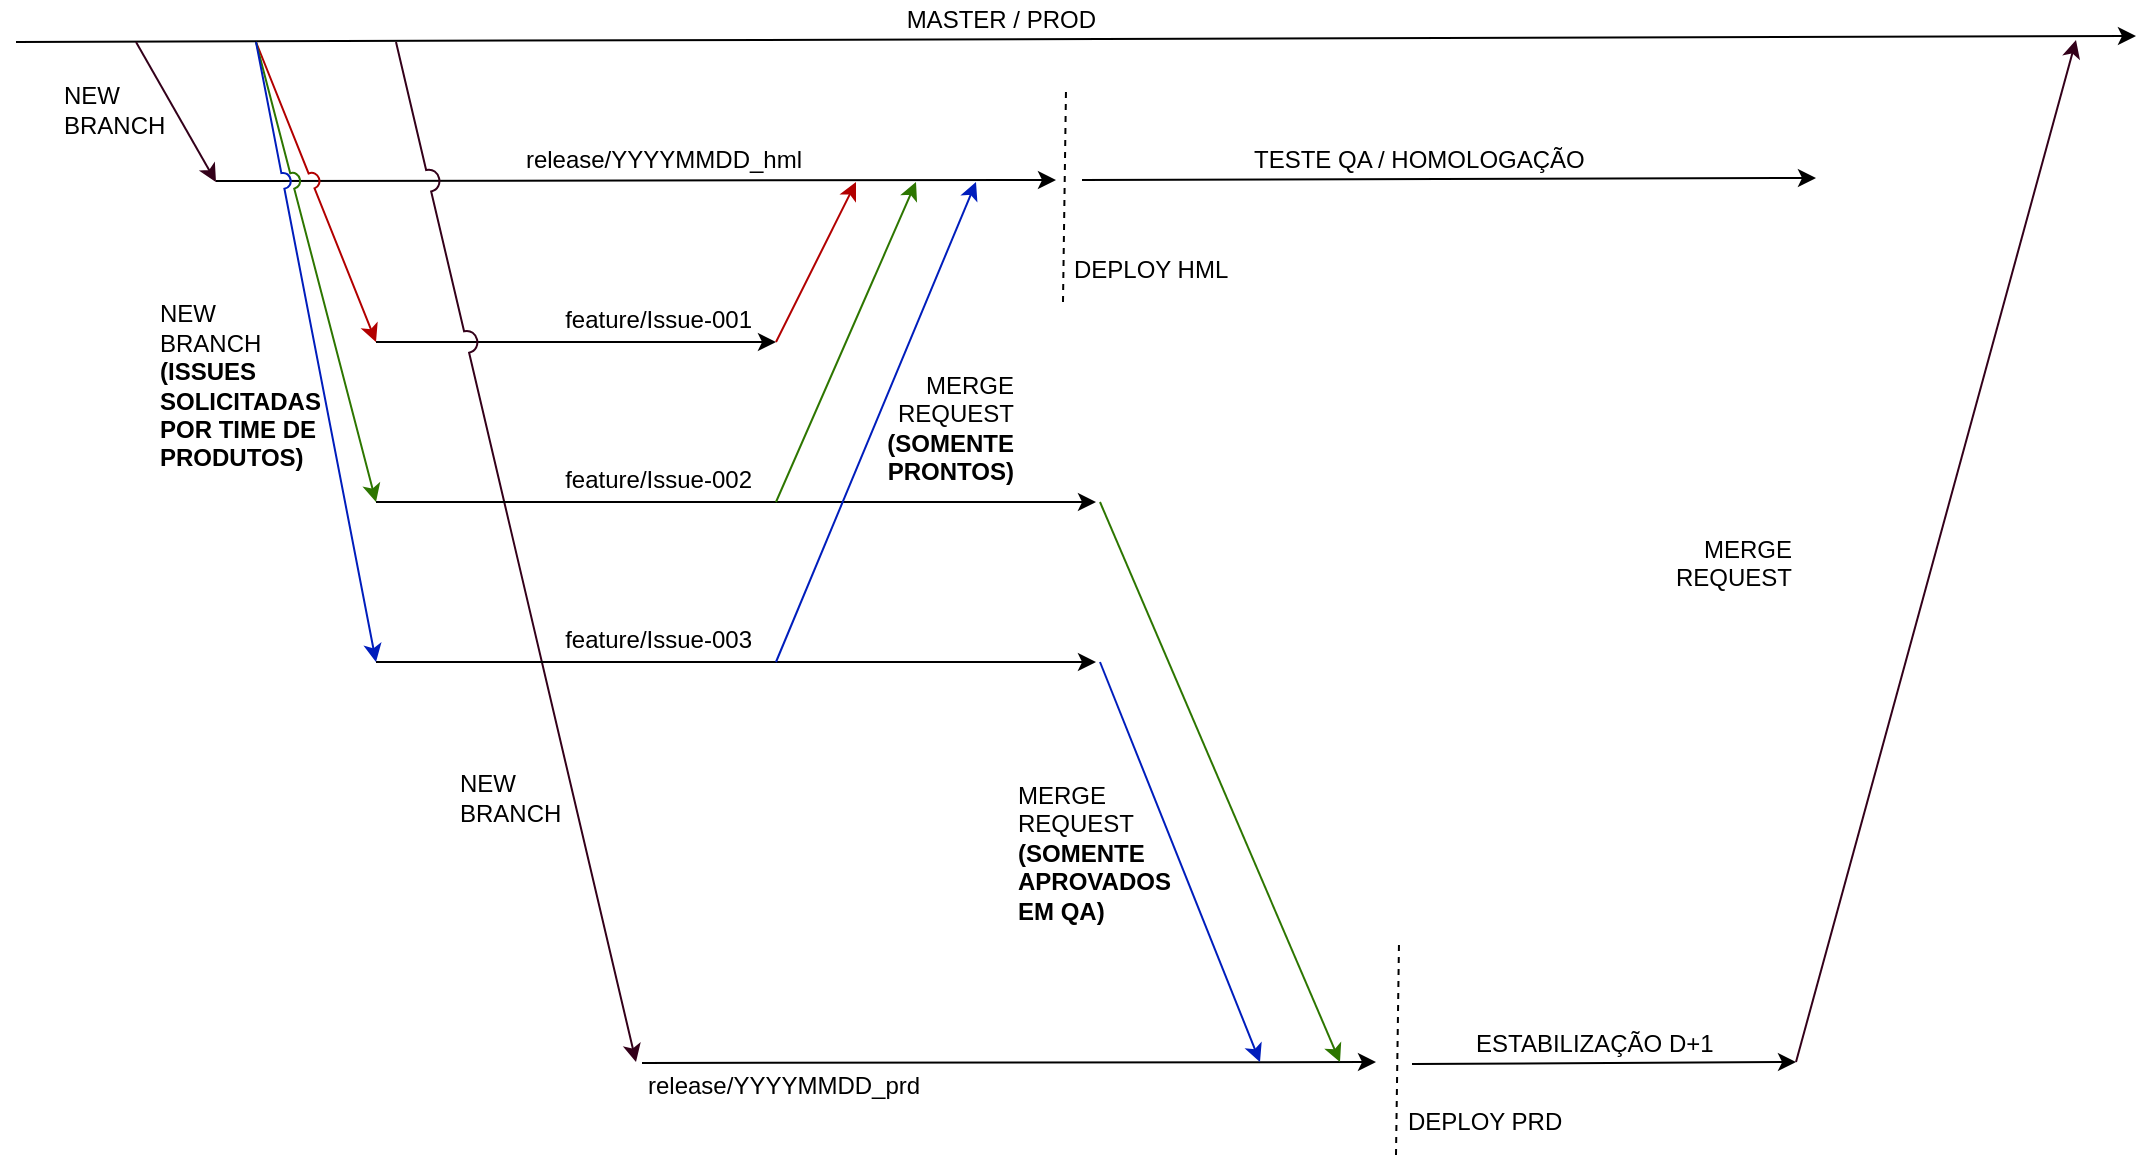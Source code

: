 <mxfile version="12.0.3" type="github" pages="2"><diagram id="5iVkoSy1Dvaidk0z1bQg" name="FLUXO A"><mxGraphModel dx="1092" dy="680" grid="1" gridSize="10" guides="1" tooltips="1" connect="1" arrows="1" fold="1" page="1" pageScale="1" pageWidth="1169" pageHeight="827" math="0" shadow="0"><root><mxCell id="0"/><mxCell id="1" parent="0"/><mxCell id="8mjmV6c2ks8V2imVWyGz-1" value="" style="endArrow=classic;html=1;" parent="1" edge="1"><mxGeometry width="50" height="50" relative="1" as="geometry"><mxPoint x="20" y="50" as="sourcePoint"/><mxPoint x="1080" y="47" as="targetPoint"/></mxGeometry></mxCell><mxCell id="8mjmV6c2ks8V2imVWyGz-2" value="" style="endArrow=classic;html=1;" parent="1" edge="1"><mxGeometry width="50" height="50" relative="1" as="geometry"><mxPoint x="120" y="119.5" as="sourcePoint"/><mxPoint x="540" y="119" as="targetPoint"/></mxGeometry></mxCell><mxCell id="8mjmV6c2ks8V2imVWyGz-7" value="MASTER / PROD" style="text;html=1;strokeColor=none;fillColor=none;align=right;verticalAlign=middle;whiteSpace=wrap;rounded=0;" parent="1" vertex="1"><mxGeometry x="426" y="29" width="136" height="20" as="geometry"/></mxCell><mxCell id="8mjmV6c2ks8V2imVWyGz-14" value="" style="endArrow=classic;html=1;fillColor=#dae8fc;strokeColor=#000000;" parent="1" edge="1"><mxGeometry width="50" height="50" relative="1" as="geometry"><mxPoint x="200" y="200" as="sourcePoint"/><mxPoint x="400" y="200" as="targetPoint"/></mxGeometry></mxCell><mxCell id="8mjmV6c2ks8V2imVWyGz-15" value="" style="endArrow=classic;html=1;fillColor=#f5f5f5;strokeColor=#33001A;" parent="1" edge="1"><mxGeometry width="50" height="50" relative="1" as="geometry"><mxPoint x="80" y="50" as="sourcePoint"/><mxPoint x="120" y="120" as="targetPoint"/></mxGeometry></mxCell><mxCell id="8mjmV6c2ks8V2imVWyGz-19" value="" style="endArrow=classic;html=1;fillColor=#e51400;strokeColor=#B20000;" parent="1" edge="1"><mxGeometry width="50" height="50" relative="1" as="geometry"><mxPoint x="400" y="200" as="sourcePoint"/><mxPoint x="440" y="120" as="targetPoint"/></mxGeometry></mxCell><mxCell id="8mjmV6c2ks8V2imVWyGz-20" value="ESTABILIZAÇÃO D+1" style="text;html=1;strokeColor=none;fillColor=none;align=left;verticalAlign=middle;whiteSpace=wrap;rounded=0;" parent="1" vertex="1"><mxGeometry x="748" y="541" width="138" height="20" as="geometry"/></mxCell><mxCell id="8mjmV6c2ks8V2imVWyGz-21" value="release/YYYYMMDD_hml" style="text;html=1;strokeColor=none;fillColor=none;align=right;verticalAlign=middle;whiteSpace=wrap;rounded=0;" parent="1" vertex="1"><mxGeometry x="255" y="99" width="160" height="20" as="geometry"/></mxCell><mxCell id="8mjmV6c2ks8V2imVWyGz-23" value="feature/Issue-001" style="text;html=1;strokeColor=none;fillColor=none;align=right;verticalAlign=middle;whiteSpace=wrap;rounded=0;" parent="1" vertex="1"><mxGeometry x="280" y="180" width="110" height="18" as="geometry"/></mxCell><mxCell id="8mjmV6c2ks8V2imVWyGz-24" value="MERGE&lt;br&gt;REQUEST&lt;br&gt;&lt;b&gt;(SOMENTE PRONTOS)&lt;/b&gt;" style="text;html=1;strokeColor=none;fillColor=none;align=right;verticalAlign=top;whiteSpace=wrap;rounded=0;" parent="1" vertex="1"><mxGeometry x="440" y="208" width="81" height="70" as="geometry"/></mxCell><mxCell id="jiGzjIjnZJaChffuKxr2-3" value="" style="endArrow=classic;html=1;fillColor=#f5f5f5;strokeColor=#33001A;jumpStyle=arc;jumpSize=11;" edge="1" parent="1"><mxGeometry width="50" height="50" relative="1" as="geometry"><mxPoint x="210" y="50" as="sourcePoint"/><mxPoint x="330" y="560" as="targetPoint"/></mxGeometry></mxCell><mxCell id="jiGzjIjnZJaChffuKxr2-4" value="" style="endArrow=classic;html=1;fillColor=#e51400;strokeColor=#B20000;jumpStyle=arc;jumpSize=8;" edge="1" parent="1"><mxGeometry width="50" height="50" relative="1" as="geometry"><mxPoint x="140" y="50" as="sourcePoint"/><mxPoint x="200" y="200" as="targetPoint"/></mxGeometry></mxCell><mxCell id="jiGzjIjnZJaChffuKxr2-5" value="" style="endArrow=classic;html=1;fillColor=#ffe6cc;strokeColor=#000000;" edge="1" parent="1"><mxGeometry width="50" height="50" relative="1" as="geometry"><mxPoint x="200" y="280" as="sourcePoint"/><mxPoint x="560" y="280" as="targetPoint"/></mxGeometry></mxCell><mxCell id="jiGzjIjnZJaChffuKxr2-6" value="" style="endArrow=classic;html=1;fillColor=#d5e8d4;strokeColor=#000000;" edge="1" parent="1"><mxGeometry width="50" height="50" relative="1" as="geometry"><mxPoint x="200" y="360" as="sourcePoint"/><mxPoint x="560" y="360" as="targetPoint"/></mxGeometry></mxCell><mxCell id="jiGzjIjnZJaChffuKxr2-8" value="" style="endArrow=classic;html=1;fillColor=#60a917;strokeColor=#2D7600;jumpStyle=arc;jumpSize=8;" edge="1" parent="1"><mxGeometry width="50" height="50" relative="1" as="geometry"><mxPoint x="140" y="50" as="sourcePoint"/><mxPoint x="200" y="280" as="targetPoint"/></mxGeometry></mxCell><mxCell id="jiGzjIjnZJaChffuKxr2-9" value="" style="endArrow=classic;html=1;fillColor=#0050ef;strokeColor=#001DBC;jumpStyle=arc;jumpSize=8;" edge="1" parent="1"><mxGeometry width="50" height="50" relative="1" as="geometry"><mxPoint x="140" y="50" as="sourcePoint"/><mxPoint x="200" y="360" as="targetPoint"/></mxGeometry></mxCell><mxCell id="jiGzjIjnZJaChffuKxr2-10" value="feature/Issue-002" style="text;html=1;strokeColor=none;fillColor=none;align=right;verticalAlign=middle;whiteSpace=wrap;rounded=0;" vertex="1" parent="1"><mxGeometry x="280" y="260" width="110" height="18" as="geometry"/></mxCell><mxCell id="jiGzjIjnZJaChffuKxr2-11" value="feature/Issue-003" style="text;html=1;strokeColor=none;fillColor=none;align=right;verticalAlign=middle;whiteSpace=wrap;rounded=0;" vertex="1" parent="1"><mxGeometry x="280" y="340" width="110" height="18" as="geometry"/></mxCell><mxCell id="jiGzjIjnZJaChffuKxr2-12" value="" style="endArrow=classic;html=1;fillColor=#60a917;strokeColor=#2D7600;" edge="1" parent="1"><mxGeometry width="50" height="50" relative="1" as="geometry"><mxPoint x="400" y="280" as="sourcePoint"/><mxPoint x="470" y="120" as="targetPoint"/></mxGeometry></mxCell><mxCell id="jiGzjIjnZJaChffuKxr2-13" value="" style="endArrow=classic;html=1;fillColor=#0050ef;strokeColor=#001DBC;" edge="1" parent="1"><mxGeometry width="50" height="50" relative="1" as="geometry"><mxPoint x="400" y="360" as="sourcePoint"/><mxPoint x="500" y="120" as="targetPoint"/></mxGeometry></mxCell><mxCell id="jiGzjIjnZJaChffuKxr2-15" value="release/YYYYMMDD_prd" style="text;html=1;strokeColor=none;fillColor=none;align=left;verticalAlign=middle;whiteSpace=wrap;rounded=0;" vertex="1" parent="1"><mxGeometry x="334" y="562" width="160" height="20" as="geometry"/></mxCell><mxCell id="jiGzjIjnZJaChffuKxr2-16" value="" style="endArrow=classic;html=1;" edge="1" parent="1"><mxGeometry width="50" height="50" relative="1" as="geometry"><mxPoint x="333" y="560.5" as="sourcePoint"/><mxPoint x="700" y="560" as="targetPoint"/></mxGeometry></mxCell><mxCell id="jiGzjIjnZJaChffuKxr2-17" value="NEW &lt;br&gt;BRANCH" style="text;html=1;strokeColor=none;fillColor=none;align=left;verticalAlign=middle;whiteSpace=wrap;rounded=0;" vertex="1" parent="1"><mxGeometry x="42" y="62" width="68" height="44" as="geometry"/></mxCell><mxCell id="jiGzjIjnZJaChffuKxr2-18" value="DEPLOY HML" style="text;html=1;strokeColor=none;fillColor=none;align=left;verticalAlign=middle;whiteSpace=wrap;rounded=0;" vertex="1" parent="1"><mxGeometry x="547" y="147" width="89" height="33" as="geometry"/></mxCell><mxCell id="jiGzjIjnZJaChffuKxr2-21" value="" style="endArrow=none;dashed=1;html=1;strokeColor=#000000;" edge="1" parent="1"><mxGeometry width="50" height="50" relative="1" as="geometry"><mxPoint x="543.5" y="180" as="sourcePoint"/><mxPoint x="545" y="73.5" as="targetPoint"/></mxGeometry></mxCell><mxCell id="jiGzjIjnZJaChffuKxr2-22" value="NEW &lt;br&gt;BRANCH" style="text;html=1;strokeColor=none;fillColor=none;align=left;verticalAlign=middle;whiteSpace=wrap;rounded=0;" vertex="1" parent="1"><mxGeometry x="240" y="406" width="68" height="44" as="geometry"/></mxCell><mxCell id="jiGzjIjnZJaChffuKxr2-23" value="" style="endArrow=classic;html=1;fillColor=#0050ef;strokeColor=#001DBC;" edge="1" parent="1"><mxGeometry width="50" height="50" relative="1" as="geometry"><mxPoint x="562" y="360" as="sourcePoint"/><mxPoint x="642" y="560" as="targetPoint"/></mxGeometry></mxCell><mxCell id="jiGzjIjnZJaChffuKxr2-24" value="" style="endArrow=classic;html=1;fillColor=#60a917;strokeColor=#2D7600;" edge="1" parent="1"><mxGeometry width="50" height="50" relative="1" as="geometry"><mxPoint x="562" y="280" as="sourcePoint"/><mxPoint x="682" y="560" as="targetPoint"/></mxGeometry></mxCell><mxCell id="jiGzjIjnZJaChffuKxr2-25" value="MERGE&lt;br&gt;REQUEST&lt;br&gt;&lt;b&gt;(SOMENTE APROVADOS EM QA)&lt;/b&gt;" style="text;html=1;strokeColor=none;fillColor=none;align=left;verticalAlign=top;whiteSpace=wrap;rounded=0;" vertex="1" parent="1"><mxGeometry x="519" y="413" width="95" height="70" as="geometry"/></mxCell><mxCell id="jiGzjIjnZJaChffuKxr2-30" value="DEPLOY PRD" style="text;html=1;strokeColor=none;fillColor=none;align=left;verticalAlign=middle;whiteSpace=wrap;rounded=0;" vertex="1" parent="1"><mxGeometry x="713.5" y="573.5" width="89" height="33" as="geometry"/></mxCell><mxCell id="jiGzjIjnZJaChffuKxr2-31" value="" style="endArrow=none;dashed=1;html=1;strokeColor=#000000;" edge="1" parent="1"><mxGeometry width="50" height="50" relative="1" as="geometry"><mxPoint x="710.0" y="606.5" as="sourcePoint"/><mxPoint x="711.5" y="500" as="targetPoint"/></mxGeometry></mxCell><mxCell id="jiGzjIjnZJaChffuKxr2-32" value="" style="endArrow=classic;html=1;" edge="1" parent="1"><mxGeometry width="50" height="50" relative="1" as="geometry"><mxPoint x="718" y="561" as="sourcePoint"/><mxPoint x="910" y="560" as="targetPoint"/></mxGeometry></mxCell><mxCell id="jiGzjIjnZJaChffuKxr2-33" value="" style="endArrow=classic;html=1;fillColor=#f5f5f5;strokeColor=#33001A;jumpStyle=arc;jumpSize=11;" edge="1" parent="1"><mxGeometry width="50" height="50" relative="1" as="geometry"><mxPoint x="910" y="560" as="sourcePoint"/><mxPoint x="1050" y="49" as="targetPoint"/></mxGeometry></mxCell><mxCell id="jiGzjIjnZJaChffuKxr2-34" value="MERGE&lt;br&gt;REQUEST" style="text;html=1;strokeColor=none;fillColor=none;align=right;verticalAlign=top;whiteSpace=wrap;rounded=0;" vertex="1" parent="1"><mxGeometry x="830" y="290" width="80" height="45" as="geometry"/></mxCell><mxCell id="jiGzjIjnZJaChffuKxr2-35" value="NEW &lt;br&gt;BRANCH&lt;br&gt;&lt;b&gt;(ISSUES SOLICITADAS POR TIME DE PRODUTOS)&lt;/b&gt;" style="text;html=1;strokeColor=none;fillColor=none;align=left;verticalAlign=middle;whiteSpace=wrap;rounded=0;" vertex="1" parent="1"><mxGeometry x="90" y="165" width="85" height="113" as="geometry"/></mxCell><mxCell id="jiGzjIjnZJaChffuKxr2-36" value="" style="endArrow=classic;html=1;" edge="1" parent="1"><mxGeometry width="50" height="50" relative="1" as="geometry"><mxPoint x="553.0" y="119.0" as="sourcePoint"/><mxPoint x="920" y="118" as="targetPoint"/></mxGeometry></mxCell><mxCell id="jiGzjIjnZJaChffuKxr2-37" value="TESTE QA / HOMOLOGAÇÃO" style="text;html=1;strokeColor=none;fillColor=none;align=left;verticalAlign=middle;whiteSpace=wrap;rounded=0;" vertex="1" parent="1"><mxGeometry x="637" y="99" width="193" height="20" as="geometry"/></mxCell></root></mxGraphModel></diagram><diagram name="FLUXO B" id="HNm_tYXPzqLnGP0O9vxe"><mxGraphModel dx="1168" dy="578" grid="1" gridSize="10" guides="1" tooltips="1" connect="1" arrows="1" fold="1" page="1" pageScale="1" pageWidth="827" pageHeight="583" math="0" shadow="0"><root><mxCell id="44avlpnYcpee5WmLNc3z-0"/><mxCell id="44avlpnYcpee5WmLNc3z-1" parent="44avlpnYcpee5WmLNc3z-0"/><mxCell id="44avlpnYcpee5WmLNc3z-2" value="" style="endArrow=classic;html=1;" parent="44avlpnYcpee5WmLNc3z-1" edge="1"><mxGeometry width="50" height="50" relative="1" as="geometry"><mxPoint x="20" y="50" as="sourcePoint"/><mxPoint x="800" y="50" as="targetPoint"/></mxGeometry></mxCell><mxCell id="44avlpnYcpee5WmLNc3z-3" value="" style="endArrow=classic;html=1;" parent="44avlpnYcpee5WmLNc3z-1" edge="1"><mxGeometry width="50" height="50" relative="1" as="geometry"><mxPoint x="20" y="202" as="sourcePoint"/><mxPoint x="800" y="202" as="targetPoint"/></mxGeometry></mxCell><mxCell id="44avlpnYcpee5WmLNc3z-4" value="" style="endArrow=classic;html=1;" parent="44avlpnYcpee5WmLNc3z-1" edge="1"><mxGeometry width="50" height="50" relative="1" as="geometry"><mxPoint x="20" y="480" as="sourcePoint"/><mxPoint x="800" y="480" as="targetPoint"/></mxGeometry></mxCell><mxCell id="44avlpnYcpee5WmLNc3z-5" value="PROD" style="text;html=1;strokeColor=none;fillColor=none;align=right;verticalAlign=middle;whiteSpace=wrap;rounded=0;" parent="44avlpnYcpee5WmLNc3z-1" vertex="1"><mxGeometry x="730" y="180" width="70" height="20" as="geometry"/></mxCell><mxCell id="44avlpnYcpee5WmLNc3z-6" value="HML (SMOKE)" style="text;html=1;strokeColor=none;fillColor=none;align=center;verticalAlign=middle;whiteSpace=wrap;rounded=0;" parent="44avlpnYcpee5WmLNc3z-1" vertex="1"><mxGeometry x="390" y="460" width="100" height="20" as="geometry"/></mxCell><mxCell id="44avlpnYcpee5WmLNc3z-7" value="MASTER / PROD" style="text;html=1;strokeColor=none;fillColor=none;align=right;verticalAlign=middle;whiteSpace=wrap;rounded=0;" parent="44avlpnYcpee5WmLNc3z-1" vertex="1"><mxGeometry x="654" y="30" width="136" height="20" as="geometry"/></mxCell><mxCell id="44avlpnYcpee5WmLNc3z-8" value="ACD - PLD / LEAD&lt;br&gt;CKP - GESTAO DE CARTEIRA&lt;br&gt;CKX - HIERARQUIA/ASSESSOR / COE / FOR&lt;br&gt;FEATURES" style="text;html=1;strokeColor=none;fillColor=none;align=left;verticalAlign=top;whiteSpace=wrap;rounded=0;" parent="44avlpnYcpee5WmLNc3z-1" vertex="1"><mxGeometry x="20" y="481" width="290" height="70" as="geometry"/></mxCell><mxCell id="44avlpnYcpee5WmLNc3z-9" value="RELEASE/PREPROD" style="text;html=1;strokeColor=none;fillColor=none;align=right;verticalAlign=middle;whiteSpace=wrap;rounded=0;" parent="44avlpnYcpee5WmLNc3z-1" vertex="1"><mxGeometry x="330" y="346" width="152" height="30" as="geometry"/></mxCell><mxCell id="44avlpnYcpee5WmLNc3z-10" value="" style="endArrow=classic;html=1;" parent="44avlpnYcpee5WmLNc3z-1" edge="1"><mxGeometry width="50" height="50" relative="1" as="geometry"><mxPoint x="140" y="342" as="sourcePoint"/><mxPoint x="480" y="342" as="targetPoint"/></mxGeometry></mxCell><mxCell id="44avlpnYcpee5WmLNc3z-11" value="" style="endArrow=classic;html=1;fillColor=#dae8fc;strokeColor=#6c8ebf;" parent="44avlpnYcpee5WmLNc3z-1" edge="1"><mxGeometry width="50" height="50" relative="1" as="geometry"><mxPoint x="65" y="50" as="sourcePoint"/><mxPoint x="140" y="340" as="targetPoint"/></mxGeometry></mxCell><mxCell id="44avlpnYcpee5WmLNc3z-12" value="" style="endArrow=classic;html=1;fillColor=#ffe6cc;strokeColor=#d79b00;" parent="44avlpnYcpee5WmLNc3z-1" edge="1"><mxGeometry width="50" height="50" relative="1" as="geometry"><mxPoint x="130" y="480" as="sourcePoint"/><mxPoint x="180" y="340" as="targetPoint"/></mxGeometry></mxCell><mxCell id="44avlpnYcpee5WmLNc3z-13" value="" style="endArrow=classic;html=1;fillColor=#d5e8d4;strokeColor=#82b366;" parent="44avlpnYcpee5WmLNc3z-1" edge="1"><mxGeometry width="50" height="50" relative="1" as="geometry"><mxPoint x="470" y="341" as="sourcePoint"/><mxPoint x="520" y="201" as="targetPoint"/></mxGeometry></mxCell><mxCell id="44avlpnYcpee5WmLNc3z-14" value="" style="endArrow=classic;html=1;fillColor=#f8cecc;strokeColor=#b85450;" parent="44avlpnYcpee5WmLNc3z-1" edge="1"><mxGeometry width="50" height="50" relative="1" as="geometry"><mxPoint x="640" y="200" as="sourcePoint"/><mxPoint x="690" y="50" as="targetPoint"/></mxGeometry></mxCell><mxCell id="44avlpnYcpee5WmLNc3z-15" value="ESTABILIZAÇÃO" style="text;html=1;strokeColor=none;fillColor=none;align=left;verticalAlign=middle;whiteSpace=wrap;rounded=0;" parent="44avlpnYcpee5WmLNc3z-1" vertex="1"><mxGeometry x="530" y="180" width="100" height="20" as="geometry"/></mxCell><mxCell id="44avlpnYcpee5WmLNc3z-16" value="NEW BRANCH" style="text;html=1;strokeColor=none;fillColor=none;align=left;verticalAlign=middle;whiteSpace=wrap;rounded=0;" parent="44avlpnYcpee5WmLNc3z-1" vertex="1"><mxGeometry x="90" y="90" width="70" height="40" as="geometry"/></mxCell><mxCell id="44avlpnYcpee5WmLNc3z-17" value="- CHERRY PICK&lt;br&gt;- RECODE&lt;br&gt;- MERGE" style="text;html=1;strokeColor=none;fillColor=none;align=left;verticalAlign=middle;whiteSpace=wrap;rounded=0;" parent="44avlpnYcpee5WmLNc3z-1" vertex="1"><mxGeometry x="60" y="376" width="100" height="54" as="geometry"/></mxCell><mxCell id="44avlpnYcpee5WmLNc3z-18" value="TESTES&lt;br&gt;FAST-TRACK" style="text;html=1;strokeColor=none;fillColor=none;align=center;verticalAlign=middle;whiteSpace=wrap;rounded=0;" parent="44avlpnYcpee5WmLNc3z-1" vertex="1"><mxGeometry x="180" y="310" width="110" height="30" as="geometry"/></mxCell><mxCell id="44avlpnYcpee5WmLNc3z-19" value="MERGE&lt;br&gt;REQUEST" style="text;html=1;strokeColor=none;fillColor=none;align=right;verticalAlign=middle;whiteSpace=wrap;rounded=0;" parent="44avlpnYcpee5WmLNc3z-1" vertex="1"><mxGeometry x="590" y="90" width="70" height="30" as="geometry"/></mxCell><mxCell id="44avlpnYcpee5WmLNc3z-20" value="PUBLICAÇÃO / DEPLOY" style="text;html=1;strokeColor=none;fillColor=none;align=left;verticalAlign=middle;whiteSpace=wrap;rounded=0;" parent="44avlpnYcpee5WmLNc3z-1" vertex="1"><mxGeometry x="420" y="249" width="100" height="44" as="geometry"/></mxCell></root></mxGraphModel></diagram></mxfile>
